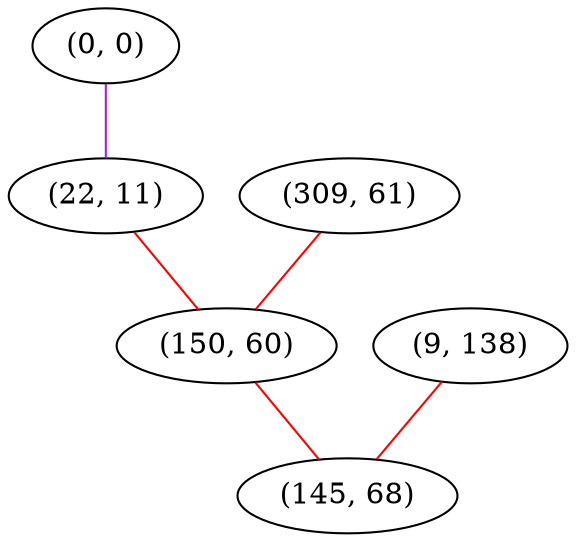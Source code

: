 graph "" {
"(0, 0)";
"(309, 61)";
"(9, 138)";
"(22, 11)";
"(150, 60)";
"(145, 68)";
"(0, 0)" -- "(22, 11)"  [color=purple, key=0, weight=4];
"(309, 61)" -- "(150, 60)"  [color=red, key=0, weight=1];
"(9, 138)" -- "(145, 68)"  [color=red, key=0, weight=1];
"(22, 11)" -- "(150, 60)"  [color=red, key=0, weight=1];
"(150, 60)" -- "(145, 68)"  [color=red, key=0, weight=1];
}
